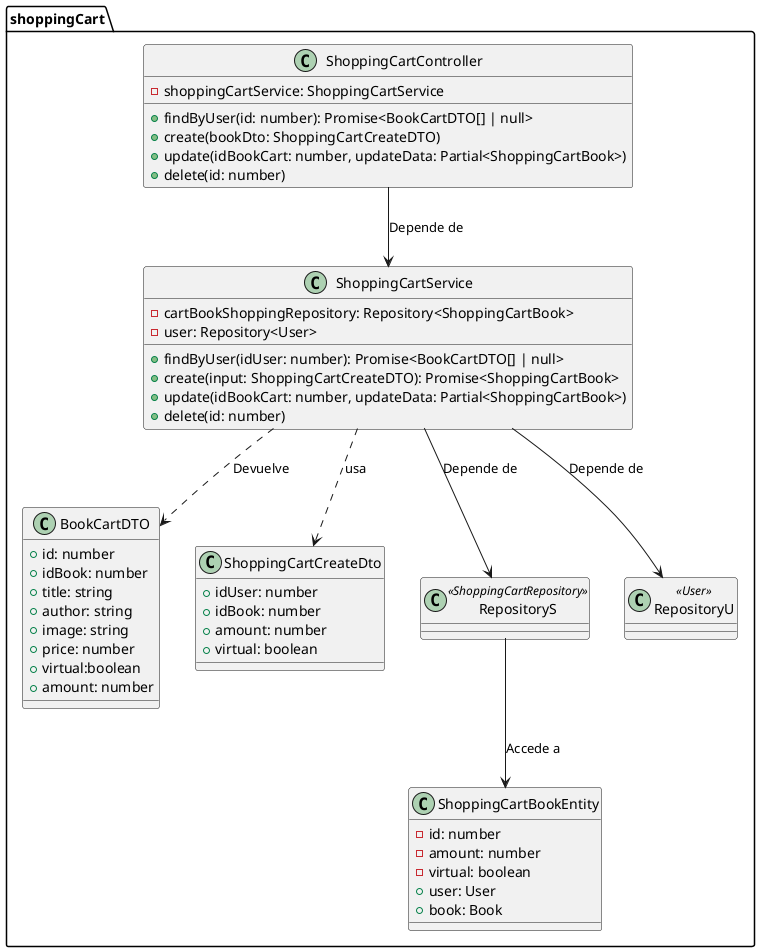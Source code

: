 @startuml

package shoppingCart {
    class ShoppingCartController {
        - shoppingCartService: ShoppingCartService

        + findByUser(id: number): Promise<BookCartDTO[] | null>
        + create(bookDto: ShoppingCartCreateDTO)
        + update(idBookCart: number, updateData: Partial<ShoppingCartBook>)
        + delete(id: number)
    }

    class ShoppingCartService {
        - cartBookShoppingRepository: Repository<ShoppingCartBook>
        - user: Repository<User>

        + findByUser(idUser: number): Promise<BookCartDTO[] | null>
        + create(input: ShoppingCartCreateDTO): Promise<ShoppingCartBook>
        + update(idBookCart: number, updateData: Partial<ShoppingCartBook>)
        + delete(id: number)
    }

    class BookCartDTO {
        + id: number
        + idBook: number
        + title: string
        + author: string
        + image: string
        + price: number
        + virtual:boolean
        + amount: number
    }

    class ShoppingCartBookEntity {
        - id: number
        - amount: number
        - virtual: boolean
        + user: User
        + book: Book
    }


    class ShoppingCartCreateDto {
        + idUser: number
        + idBook: number
        + amount: number
        + virtual: boolean
    }

    class RepositoryS<<ShoppingCartRepository>>{

    }

    class RepositoryU<<User>> {

    }

}

' Relaciones
ShoppingCartController --> ShoppingCartService : Depende de
ShoppingCartService --> RepositoryS : Depende de
ShoppingCartService --> RepositoryU : Depende de
RepositoryS --> ShoppingCartBookEntity : Accede a

ShoppingCartService ..> BookCartDTO : Devuelve

ShoppingCartService ..> ShoppingCartCreateDto : usa
@enduml
